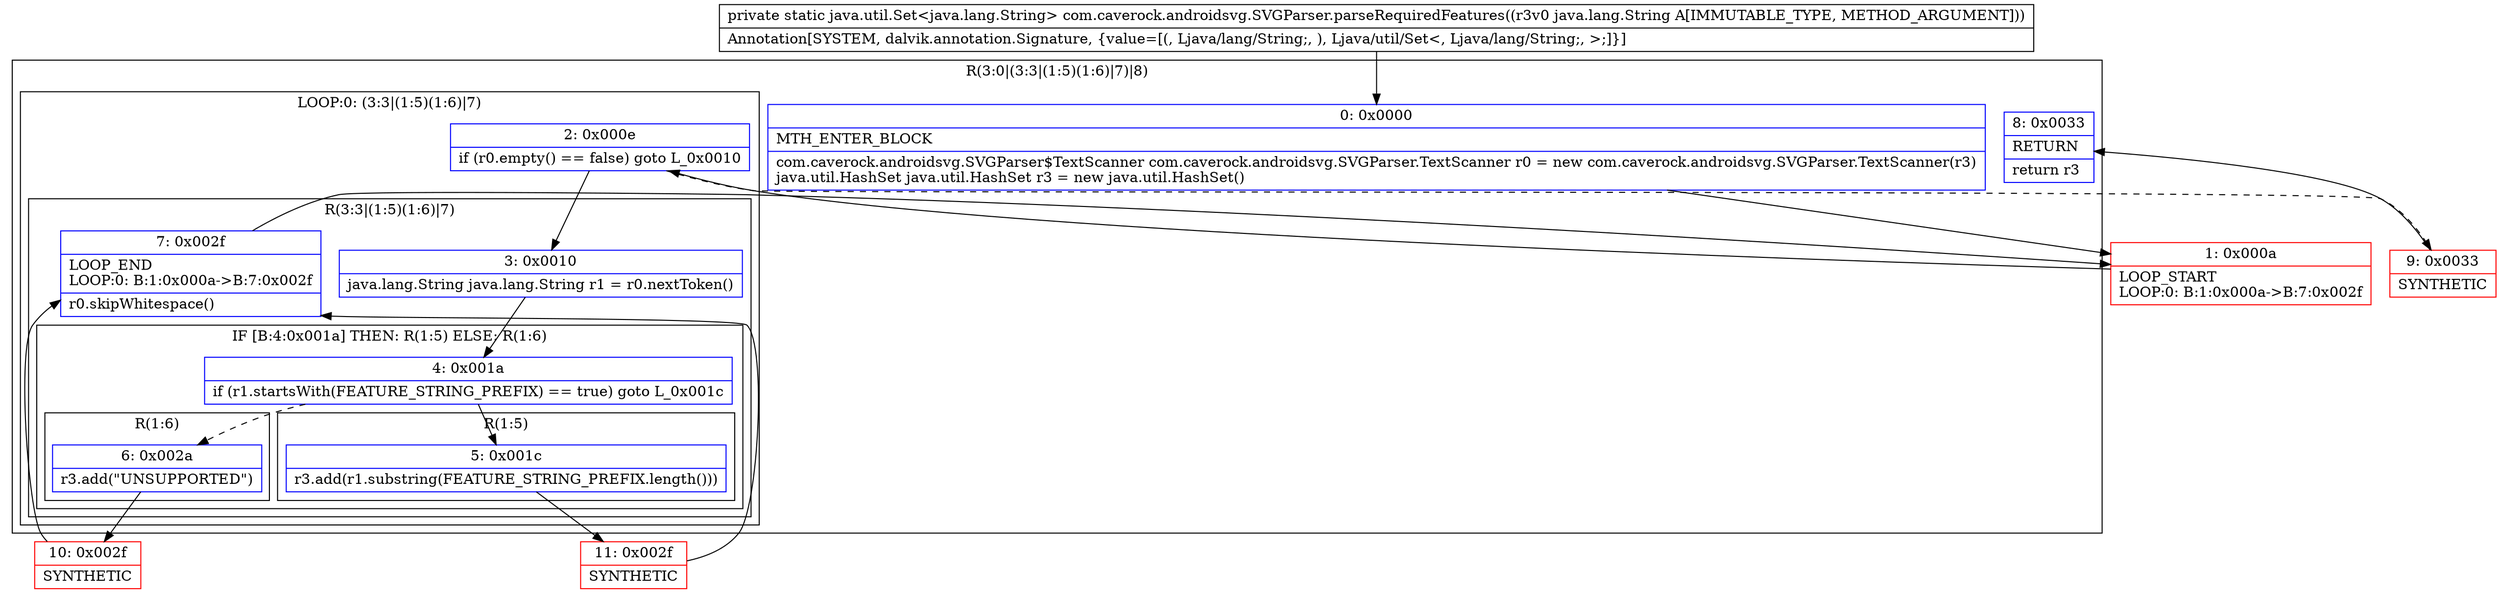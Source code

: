 digraph "CFG forcom.caverock.androidsvg.SVGParser.parseRequiredFeatures(Ljava\/lang\/String;)Ljava\/util\/Set;" {
subgraph cluster_Region_2121240620 {
label = "R(3:0|(3:3|(1:5)(1:6)|7)|8)";
node [shape=record,color=blue];
Node_0 [shape=record,label="{0\:\ 0x0000|MTH_ENTER_BLOCK\l|com.caverock.androidsvg.SVGParser$TextScanner com.caverock.androidsvg.SVGParser.TextScanner r0 = new com.caverock.androidsvg.SVGParser.TextScanner(r3)\ljava.util.HashSet java.util.HashSet r3 = new java.util.HashSet()\l}"];
subgraph cluster_LoopRegion_588843748 {
label = "LOOP:0: (3:3|(1:5)(1:6)|7)";
node [shape=record,color=blue];
Node_2 [shape=record,label="{2\:\ 0x000e|if (r0.empty() == false) goto L_0x0010\l}"];
subgraph cluster_Region_1887852416 {
label = "R(3:3|(1:5)(1:6)|7)";
node [shape=record,color=blue];
Node_3 [shape=record,label="{3\:\ 0x0010|java.lang.String java.lang.String r1 = r0.nextToken()\l}"];
subgraph cluster_IfRegion_2021576178 {
label = "IF [B:4:0x001a] THEN: R(1:5) ELSE: R(1:6)";
node [shape=record,color=blue];
Node_4 [shape=record,label="{4\:\ 0x001a|if (r1.startsWith(FEATURE_STRING_PREFIX) == true) goto L_0x001c\l}"];
subgraph cluster_Region_288864189 {
label = "R(1:5)";
node [shape=record,color=blue];
Node_5 [shape=record,label="{5\:\ 0x001c|r3.add(r1.substring(FEATURE_STRING_PREFIX.length()))\l}"];
}
subgraph cluster_Region_333167431 {
label = "R(1:6)";
node [shape=record,color=blue];
Node_6 [shape=record,label="{6\:\ 0x002a|r3.add(\"UNSUPPORTED\")\l}"];
}
}
Node_7 [shape=record,label="{7\:\ 0x002f|LOOP_END\lLOOP:0: B:1:0x000a\-\>B:7:0x002f\l|r0.skipWhitespace()\l}"];
}
}
Node_8 [shape=record,label="{8\:\ 0x0033|RETURN\l|return r3\l}"];
}
Node_1 [shape=record,color=red,label="{1\:\ 0x000a|LOOP_START\lLOOP:0: B:1:0x000a\-\>B:7:0x002f\l}"];
Node_9 [shape=record,color=red,label="{9\:\ 0x0033|SYNTHETIC\l}"];
Node_10 [shape=record,color=red,label="{10\:\ 0x002f|SYNTHETIC\l}"];
Node_11 [shape=record,color=red,label="{11\:\ 0x002f|SYNTHETIC\l}"];
MethodNode[shape=record,label="{private static java.util.Set\<java.lang.String\> com.caverock.androidsvg.SVGParser.parseRequiredFeatures((r3v0 java.lang.String A[IMMUTABLE_TYPE, METHOD_ARGUMENT]))  | Annotation[SYSTEM, dalvik.annotation.Signature, \{value=[(, Ljava\/lang\/String;, ), Ljava\/util\/Set\<, Ljava\/lang\/String;, \>;]\}]\l}"];
MethodNode -> Node_0;
Node_0 -> Node_1;
Node_2 -> Node_3;
Node_2 -> Node_9[style=dashed];
Node_3 -> Node_4;
Node_4 -> Node_5;
Node_4 -> Node_6[style=dashed];
Node_5 -> Node_11;
Node_6 -> Node_10;
Node_7 -> Node_1;
Node_1 -> Node_2;
Node_9 -> Node_8;
Node_10 -> Node_7;
Node_11 -> Node_7;
}

